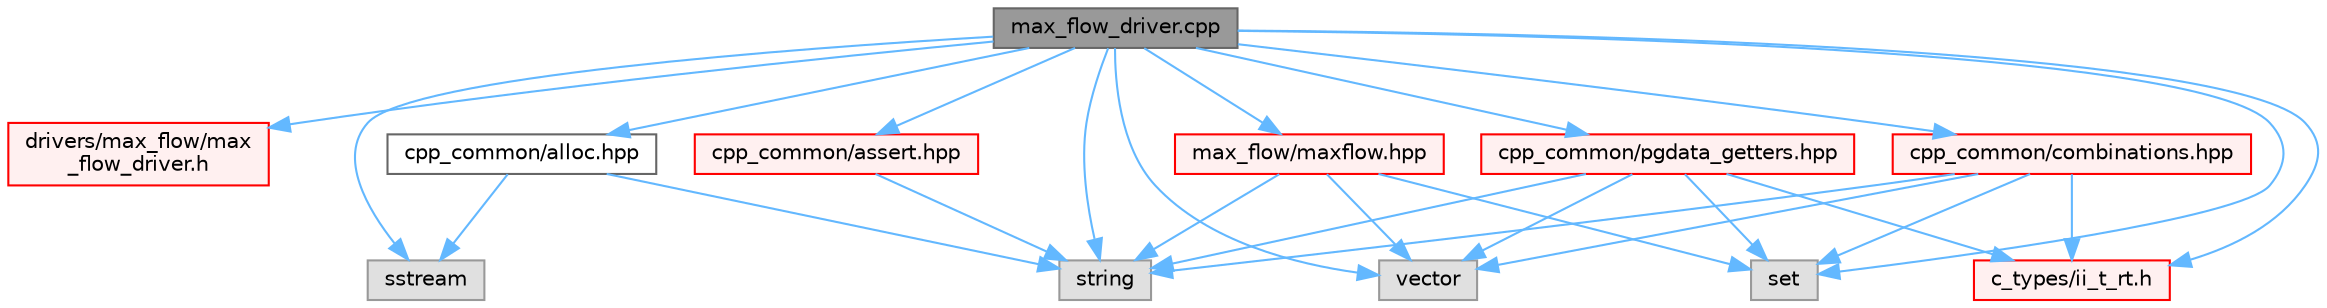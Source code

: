 digraph "max_flow_driver.cpp"
{
 // LATEX_PDF_SIZE
  bgcolor="transparent";
  edge [fontname=Helvetica,fontsize=10,labelfontname=Helvetica,labelfontsize=10];
  node [fontname=Helvetica,fontsize=10,shape=box,height=0.2,width=0.4];
  Node1 [id="Node000001",label="max_flow_driver.cpp",height=0.2,width=0.4,color="gray40", fillcolor="grey60", style="filled", fontcolor="black",tooltip=" "];
  Node1 -> Node2 [id="edge1_Node000001_Node000002",color="steelblue1",style="solid",tooltip=" "];
  Node2 [id="Node000002",label="drivers/max_flow/max\l_flow_driver.h",height=0.2,width=0.4,color="red", fillcolor="#FFF0F0", style="filled",URL="$max__flow__driver_8h.html",tooltip=" "];
  Node1 -> Node8 [id="edge2_Node000001_Node000008",color="steelblue1",style="solid",tooltip=" "];
  Node8 [id="Node000008",label="sstream",height=0.2,width=0.4,color="grey60", fillcolor="#E0E0E0", style="filled",tooltip=" "];
  Node1 -> Node9 [id="edge3_Node000001_Node000009",color="steelblue1",style="solid",tooltip=" "];
  Node9 [id="Node000009",label="vector",height=0.2,width=0.4,color="grey60", fillcolor="#E0E0E0", style="filled",tooltip=" "];
  Node1 -> Node10 [id="edge4_Node000001_Node000010",color="steelblue1",style="solid",tooltip=" "];
  Node10 [id="Node000010",label="set",height=0.2,width=0.4,color="grey60", fillcolor="#E0E0E0", style="filled",tooltip=" "];
  Node1 -> Node11 [id="edge5_Node000001_Node000011",color="steelblue1",style="solid",tooltip=" "];
  Node11 [id="Node000011",label="string",height=0.2,width=0.4,color="grey60", fillcolor="#E0E0E0", style="filled",tooltip=" "];
  Node1 -> Node12 [id="edge6_Node000001_Node000012",color="steelblue1",style="solid",tooltip=" "];
  Node12 [id="Node000012",label="max_flow/maxflow.hpp",height=0.2,width=0.4,color="red", fillcolor="#FFF0F0", style="filled",URL="$maxflow_8hpp.html",tooltip=" "];
  Node12 -> Node11 [id="edge7_Node000012_Node000011",color="steelblue1",style="solid",tooltip=" "];
  Node12 -> Node9 [id="edge8_Node000012_Node000009",color="steelblue1",style="solid",tooltip=" "];
  Node12 -> Node10 [id="edge9_Node000012_Node000010",color="steelblue1",style="solid",tooltip=" "];
  Node1 -> Node28 [id="edge10_Node000001_Node000028",color="steelblue1",style="solid",tooltip=" "];
  Node28 [id="Node000028",label="cpp_common/combinations.hpp",height=0.2,width=0.4,color="red", fillcolor="#FFF0F0", style="filled",URL="$combinations_8hpp.html",tooltip=" "];
  Node28 -> Node10 [id="edge11_Node000028_Node000010",color="steelblue1",style="solid",tooltip=" "];
  Node28 -> Node9 [id="edge12_Node000028_Node000009",color="steelblue1",style="solid",tooltip=" "];
  Node28 -> Node11 [id="edge13_Node000028_Node000011",color="steelblue1",style="solid",tooltip=" "];
  Node28 -> Node31 [id="edge14_Node000028_Node000031",color="steelblue1",style="solid",tooltip=" "];
  Node31 [id="Node000031",label="c_types/ii_t_rt.h",height=0.2,width=0.4,color="red", fillcolor="#FFF0F0", style="filled",URL="$ii__t__rt_8h.html",tooltip=" "];
  Node1 -> Node50 [id="edge15_Node000001_Node000050",color="steelblue1",style="solid",tooltip=" "];
  Node50 [id="Node000050",label="cpp_common/pgdata_getters.hpp",height=0.2,width=0.4,color="red", fillcolor="#FFF0F0", style="filled",URL="$pgdata__getters_8hpp.html",tooltip=" "];
  Node50 -> Node11 [id="edge16_Node000050_Node000011",color="steelblue1",style="solid",tooltip=" "];
  Node50 -> Node10 [id="edge17_Node000050_Node000010",color="steelblue1",style="solid",tooltip=" "];
  Node50 -> Node9 [id="edge18_Node000050_Node000009",color="steelblue1",style="solid",tooltip=" "];
  Node50 -> Node31 [id="edge19_Node000050_Node000031",color="steelblue1",style="solid",tooltip=" "];
  Node1 -> Node47 [id="edge20_Node000001_Node000047",color="steelblue1",style="solid",tooltip=" "];
  Node47 [id="Node000047",label="cpp_common/assert.hpp",height=0.2,width=0.4,color="red", fillcolor="#FFF0F0", style="filled",URL="$assert_8hpp.html",tooltip="Assertions Handling."];
  Node47 -> Node11 [id="edge21_Node000047_Node000011",color="steelblue1",style="solid",tooltip=" "];
  Node1 -> Node62 [id="edge22_Node000001_Node000062",color="steelblue1",style="solid",tooltip=" "];
  Node62 [id="Node000062",label="cpp_common/alloc.hpp",height=0.2,width=0.4,color="grey40", fillcolor="white", style="filled",URL="$alloc_8hpp.html",tooltip=" "];
  Node62 -> Node11 [id="edge23_Node000062_Node000011",color="steelblue1",style="solid",tooltip=" "];
  Node62 -> Node8 [id="edge24_Node000062_Node000008",color="steelblue1",style="solid",tooltip=" "];
  Node1 -> Node31 [id="edge25_Node000001_Node000031",color="steelblue1",style="solid",tooltip=" "];
}
